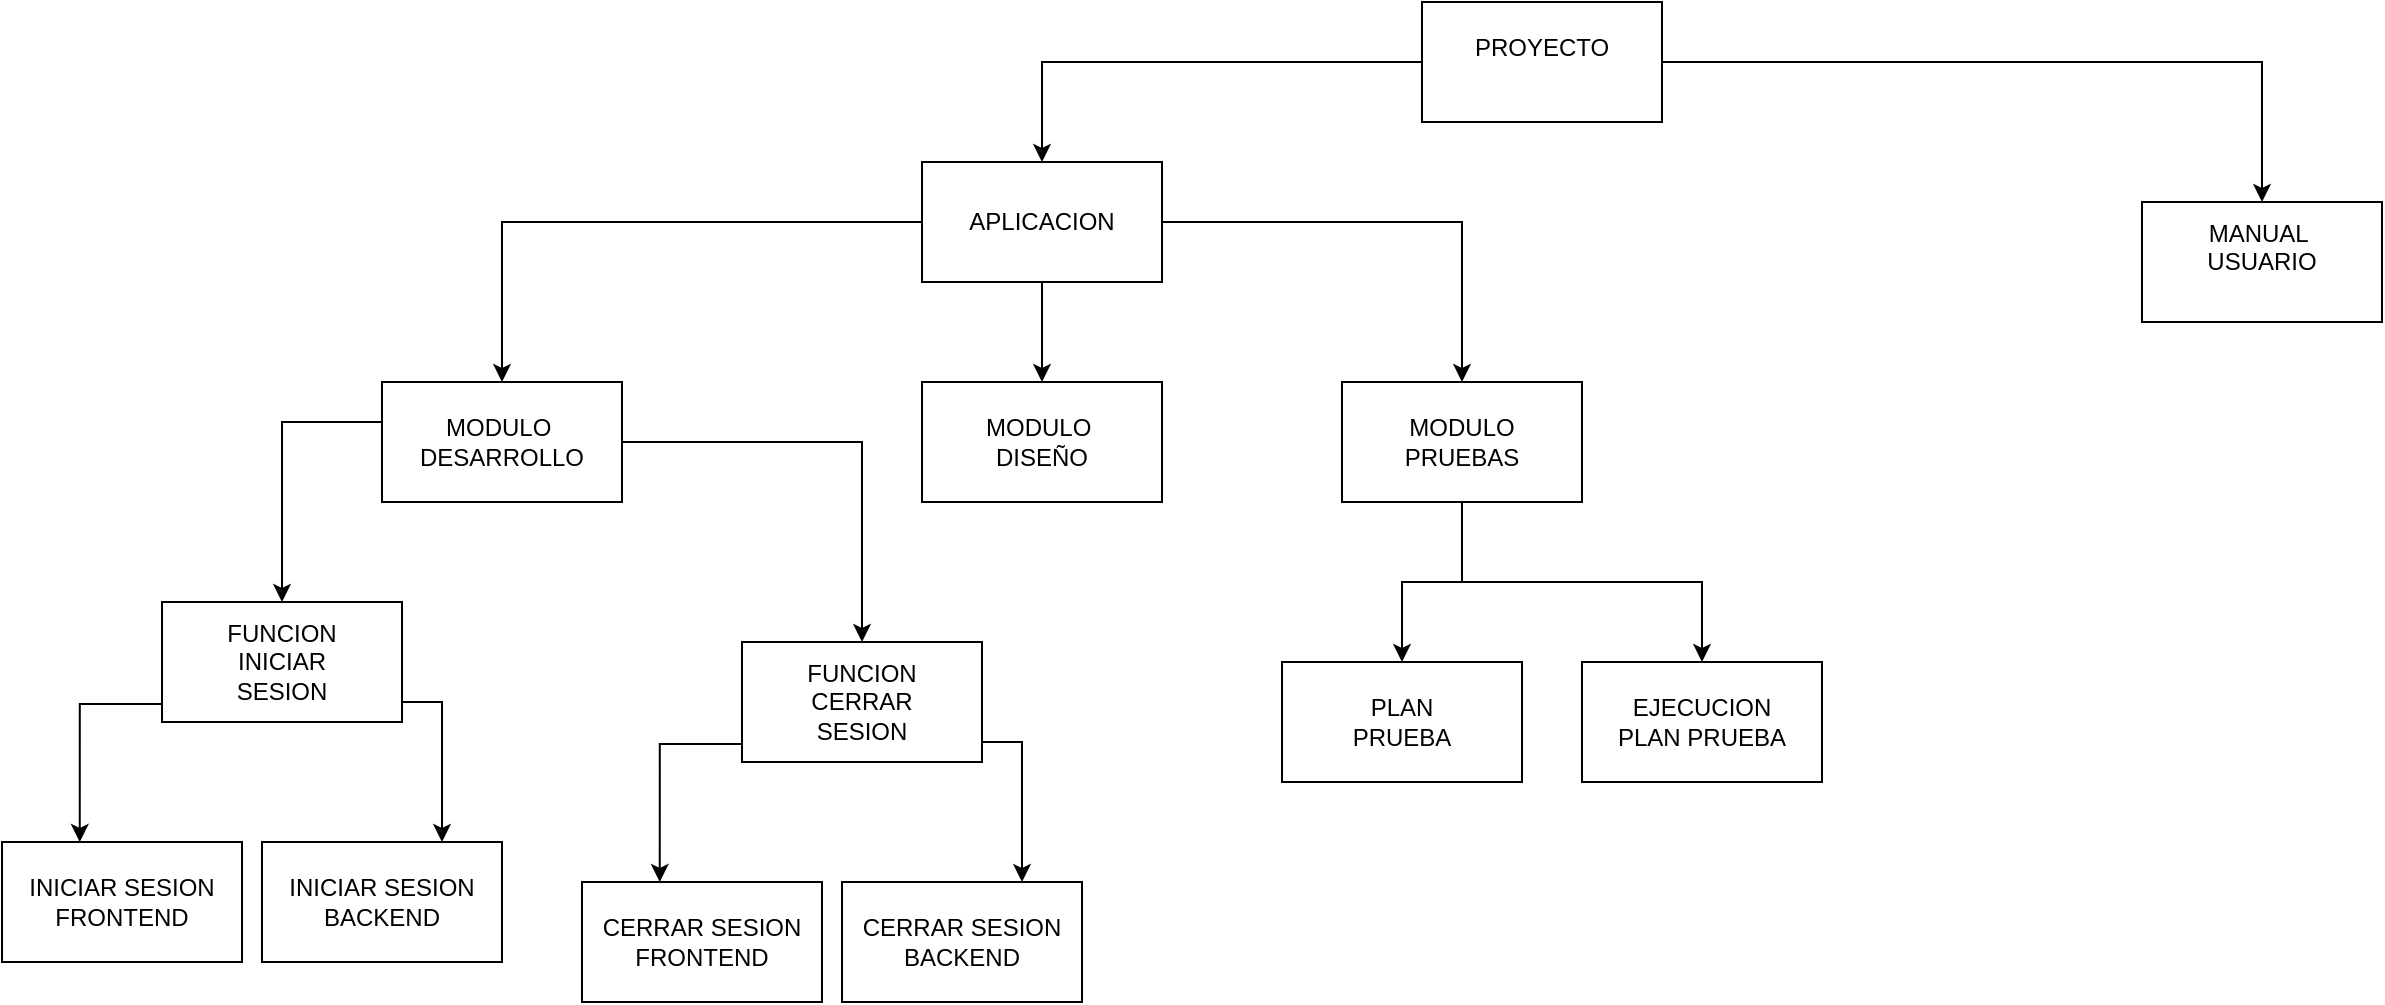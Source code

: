 <mxfile version="24.2.8" type="device">
  <diagram name="Página-1" id="D4J2osAbBlQSmxD3vtFa">
    <mxGraphModel dx="3235" dy="2686" grid="1" gridSize="10" guides="1" tooltips="1" connect="1" arrows="1" fold="1" page="1" pageScale="1" pageWidth="2000" pageHeight="2000" math="0" shadow="0">
      <root>
        <mxCell id="0" />
        <mxCell id="1" parent="0" />
        <mxCell id="RkzBuDmN0075OM32KLVm-18" style="edgeStyle=orthogonalEdgeStyle;rounded=0;orthogonalLoop=1;jettySize=auto;html=1;" edge="1" parent="1" source="RkzBuDmN0075OM32KLVm-1" target="RkzBuDmN0075OM32KLVm-2">
          <mxGeometry relative="1" as="geometry" />
        </mxCell>
        <mxCell id="RkzBuDmN0075OM32KLVm-19" style="edgeStyle=orthogonalEdgeStyle;rounded=0;orthogonalLoop=1;jettySize=auto;html=1;entryX=0.5;entryY=0;entryDx=0;entryDy=0;" edge="1" parent="1" source="RkzBuDmN0075OM32KLVm-1" target="RkzBuDmN0075OM32KLVm-3">
          <mxGeometry relative="1" as="geometry" />
        </mxCell>
        <mxCell id="RkzBuDmN0075OM32KLVm-1" value="PROYECTO&lt;div&gt;&lt;br&gt;&lt;/div&gt;" style="rounded=0;whiteSpace=wrap;html=1;" vertex="1" parent="1">
          <mxGeometry x="640" y="-80" width="120" height="60" as="geometry" />
        </mxCell>
        <mxCell id="RkzBuDmN0075OM32KLVm-20" style="edgeStyle=orthogonalEdgeStyle;rounded=0;orthogonalLoop=1;jettySize=auto;html=1;entryX=0.5;entryY=0;entryDx=0;entryDy=0;" edge="1" parent="1" source="RkzBuDmN0075OM32KLVm-2" target="RkzBuDmN0075OM32KLVm-4">
          <mxGeometry relative="1" as="geometry" />
        </mxCell>
        <mxCell id="RkzBuDmN0075OM32KLVm-21" style="edgeStyle=orthogonalEdgeStyle;rounded=0;orthogonalLoop=1;jettySize=auto;html=1;" edge="1" parent="1" source="RkzBuDmN0075OM32KLVm-2" target="RkzBuDmN0075OM32KLVm-5">
          <mxGeometry relative="1" as="geometry">
            <Array as="points">
              <mxPoint x="450" y="80" />
              <mxPoint x="450" y="80" />
            </Array>
          </mxGeometry>
        </mxCell>
        <mxCell id="RkzBuDmN0075OM32KLVm-22" style="edgeStyle=orthogonalEdgeStyle;rounded=0;orthogonalLoop=1;jettySize=auto;html=1;entryX=0.5;entryY=0;entryDx=0;entryDy=0;" edge="1" parent="1" source="RkzBuDmN0075OM32KLVm-2" target="RkzBuDmN0075OM32KLVm-6">
          <mxGeometry relative="1" as="geometry" />
        </mxCell>
        <mxCell id="RkzBuDmN0075OM32KLVm-42" style="edgeStyle=orthogonalEdgeStyle;rounded=0;orthogonalLoop=1;jettySize=auto;html=1;exitX=0.75;exitY=1;exitDx=0;exitDy=0;" edge="1" parent="1" source="RkzBuDmN0075OM32KLVm-2">
          <mxGeometry relative="1" as="geometry">
            <mxPoint x="450.0" y="50" as="targetPoint" />
          </mxGeometry>
        </mxCell>
        <mxCell id="RkzBuDmN0075OM32KLVm-2" value="APLICACION" style="rounded=0;whiteSpace=wrap;html=1;" vertex="1" parent="1">
          <mxGeometry x="390" width="120" height="60" as="geometry" />
        </mxCell>
        <mxCell id="RkzBuDmN0075OM32KLVm-3" value="MANUAL&amp;nbsp;&lt;div&gt;USUARIO&lt;div&gt;&lt;br&gt;&lt;/div&gt;&lt;/div&gt;" style="rounded=0;whiteSpace=wrap;html=1;" vertex="1" parent="1">
          <mxGeometry x="1000" y="20" width="120" height="60" as="geometry" />
        </mxCell>
        <mxCell id="RkzBuDmN0075OM32KLVm-23" style="edgeStyle=orthogonalEdgeStyle;rounded=0;orthogonalLoop=1;jettySize=auto;html=1;entryX=0.5;entryY=0;entryDx=0;entryDy=0;" edge="1" parent="1" source="RkzBuDmN0075OM32KLVm-4" target="RkzBuDmN0075OM32KLVm-7">
          <mxGeometry relative="1" as="geometry">
            <mxPoint x="100" y="200" as="targetPoint" />
            <Array as="points">
              <mxPoint x="70" y="130" />
            </Array>
          </mxGeometry>
        </mxCell>
        <mxCell id="RkzBuDmN0075OM32KLVm-27" style="edgeStyle=orthogonalEdgeStyle;rounded=0;orthogonalLoop=1;jettySize=auto;html=1;entryX=0.5;entryY=0;entryDx=0;entryDy=0;" edge="1" parent="1" source="RkzBuDmN0075OM32KLVm-4" target="RkzBuDmN0075OM32KLVm-38">
          <mxGeometry relative="1" as="geometry">
            <mxPoint x="300.0" y="220" as="targetPoint" />
            <Array as="points">
              <mxPoint x="360" y="140" />
            </Array>
          </mxGeometry>
        </mxCell>
        <mxCell id="RkzBuDmN0075OM32KLVm-4" value="MODULO&amp;nbsp;&lt;div&gt;DESARROLLO&lt;/div&gt;" style="rounded=0;whiteSpace=wrap;html=1;" vertex="1" parent="1">
          <mxGeometry x="120" y="110" width="120" height="60" as="geometry" />
        </mxCell>
        <mxCell id="RkzBuDmN0075OM32KLVm-5" value="MODULO&amp;nbsp;&lt;div&gt;DISEÑO&lt;/div&gt;" style="rounded=0;whiteSpace=wrap;html=1;" vertex="1" parent="1">
          <mxGeometry x="390" y="110" width="120" height="60" as="geometry" />
        </mxCell>
        <mxCell id="RkzBuDmN0075OM32KLVm-44" style="edgeStyle=orthogonalEdgeStyle;rounded=0;orthogonalLoop=1;jettySize=auto;html=1;" edge="1" parent="1" source="RkzBuDmN0075OM32KLVm-6" target="RkzBuDmN0075OM32KLVm-15">
          <mxGeometry relative="1" as="geometry" />
        </mxCell>
        <mxCell id="RkzBuDmN0075OM32KLVm-45" style="edgeStyle=orthogonalEdgeStyle;rounded=0;orthogonalLoop=1;jettySize=auto;html=1;" edge="1" parent="1" source="RkzBuDmN0075OM32KLVm-6" target="RkzBuDmN0075OM32KLVm-16">
          <mxGeometry relative="1" as="geometry" />
        </mxCell>
        <mxCell id="RkzBuDmN0075OM32KLVm-6" value="MODULO&lt;div&gt;PRUEBAS&lt;/div&gt;" style="rounded=0;whiteSpace=wrap;html=1;" vertex="1" parent="1">
          <mxGeometry x="600" y="110" width="120" height="60" as="geometry" />
        </mxCell>
        <mxCell id="RkzBuDmN0075OM32KLVm-29" style="edgeStyle=orthogonalEdgeStyle;rounded=0;orthogonalLoop=1;jettySize=auto;html=1;" edge="1" parent="1" source="RkzBuDmN0075OM32KLVm-7" target="RkzBuDmN0075OM32KLVm-12">
          <mxGeometry relative="1" as="geometry">
            <Array as="points">
              <mxPoint x="150" y="270" />
            </Array>
          </mxGeometry>
        </mxCell>
        <mxCell id="RkzBuDmN0075OM32KLVm-7" value="FUNCION&lt;div&gt;INICIAR&lt;/div&gt;&lt;div&gt;SESION&lt;/div&gt;" style="rounded=0;whiteSpace=wrap;html=1;" vertex="1" parent="1">
          <mxGeometry x="10" y="220" width="120" height="60" as="geometry" />
        </mxCell>
        <mxCell id="RkzBuDmN0075OM32KLVm-10" value="INICIAR SESION&lt;div&gt;FRONTEND&lt;/div&gt;" style="rounded=0;whiteSpace=wrap;html=1;" vertex="1" parent="1">
          <mxGeometry x="-70" y="340" width="120" height="60" as="geometry" />
        </mxCell>
        <mxCell id="RkzBuDmN0075OM32KLVm-12" value="INICIAR SESION&lt;div&gt;BACKEND&lt;/div&gt;" style="rounded=0;whiteSpace=wrap;html=1;" vertex="1" parent="1">
          <mxGeometry x="60" y="340" width="120" height="60" as="geometry" />
        </mxCell>
        <mxCell id="RkzBuDmN0075OM32KLVm-15" value="PLAN&lt;div&gt;PRUEBA&lt;/div&gt;" style="rounded=0;whiteSpace=wrap;html=1;" vertex="1" parent="1">
          <mxGeometry x="570" y="250" width="120" height="60" as="geometry" />
        </mxCell>
        <mxCell id="RkzBuDmN0075OM32KLVm-16" value="EJECUCION&lt;div&gt;PLAN PRUEBA&lt;/div&gt;" style="rounded=0;whiteSpace=wrap;html=1;" vertex="1" parent="1">
          <mxGeometry x="720" y="250" width="120" height="60" as="geometry" />
        </mxCell>
        <mxCell id="RkzBuDmN0075OM32KLVm-28" style="edgeStyle=orthogonalEdgeStyle;rounded=0;orthogonalLoop=1;jettySize=auto;html=1;entryX=0.324;entryY=0;entryDx=0;entryDy=0;entryPerimeter=0;exitX=0;exitY=0.75;exitDx=0;exitDy=0;" edge="1" parent="1" source="RkzBuDmN0075OM32KLVm-7" target="RkzBuDmN0075OM32KLVm-10">
          <mxGeometry relative="1" as="geometry">
            <mxPoint x="60" y="270" as="sourcePoint" />
            <mxPoint x="-31.16" y="326.7" as="targetPoint" />
            <Array as="points">
              <mxPoint x="10" y="271" />
              <mxPoint x="-31" y="271" />
            </Array>
          </mxGeometry>
        </mxCell>
        <mxCell id="RkzBuDmN0075OM32KLVm-37" style="edgeStyle=orthogonalEdgeStyle;rounded=0;orthogonalLoop=1;jettySize=auto;html=1;" edge="1" source="RkzBuDmN0075OM32KLVm-38" target="RkzBuDmN0075OM32KLVm-40" parent="1">
          <mxGeometry relative="1" as="geometry">
            <Array as="points">
              <mxPoint x="440" y="290" />
            </Array>
          </mxGeometry>
        </mxCell>
        <mxCell id="RkzBuDmN0075OM32KLVm-38" value="FUNCION&lt;div&gt;CERRAR&lt;/div&gt;&lt;div&gt;SESION&lt;/div&gt;" style="rounded=0;whiteSpace=wrap;html=1;" vertex="1" parent="1">
          <mxGeometry x="300" y="240" width="120" height="60" as="geometry" />
        </mxCell>
        <mxCell id="RkzBuDmN0075OM32KLVm-39" value="CERRAR SESION&lt;div&gt;FRONTEND&lt;/div&gt;" style="rounded=0;whiteSpace=wrap;html=1;" vertex="1" parent="1">
          <mxGeometry x="220" y="360" width="120" height="60" as="geometry" />
        </mxCell>
        <mxCell id="RkzBuDmN0075OM32KLVm-40" value="CERRAR SESION&lt;div&gt;BACKEND&lt;/div&gt;" style="rounded=0;whiteSpace=wrap;html=1;" vertex="1" parent="1">
          <mxGeometry x="350" y="360" width="120" height="60" as="geometry" />
        </mxCell>
        <mxCell id="RkzBuDmN0075OM32KLVm-41" style="edgeStyle=orthogonalEdgeStyle;rounded=0;orthogonalLoop=1;jettySize=auto;html=1;entryX=0.324;entryY=0;entryDx=0;entryDy=0;entryPerimeter=0;exitX=0;exitY=0.75;exitDx=0;exitDy=0;" edge="1" source="RkzBuDmN0075OM32KLVm-38" target="RkzBuDmN0075OM32KLVm-39" parent="1">
          <mxGeometry relative="1" as="geometry">
            <mxPoint x="350" y="290" as="sourcePoint" />
            <mxPoint x="258.84" y="346.7" as="targetPoint" />
            <Array as="points">
              <mxPoint x="300" y="291" />
              <mxPoint x="259" y="291" />
            </Array>
          </mxGeometry>
        </mxCell>
      </root>
    </mxGraphModel>
  </diagram>
</mxfile>
